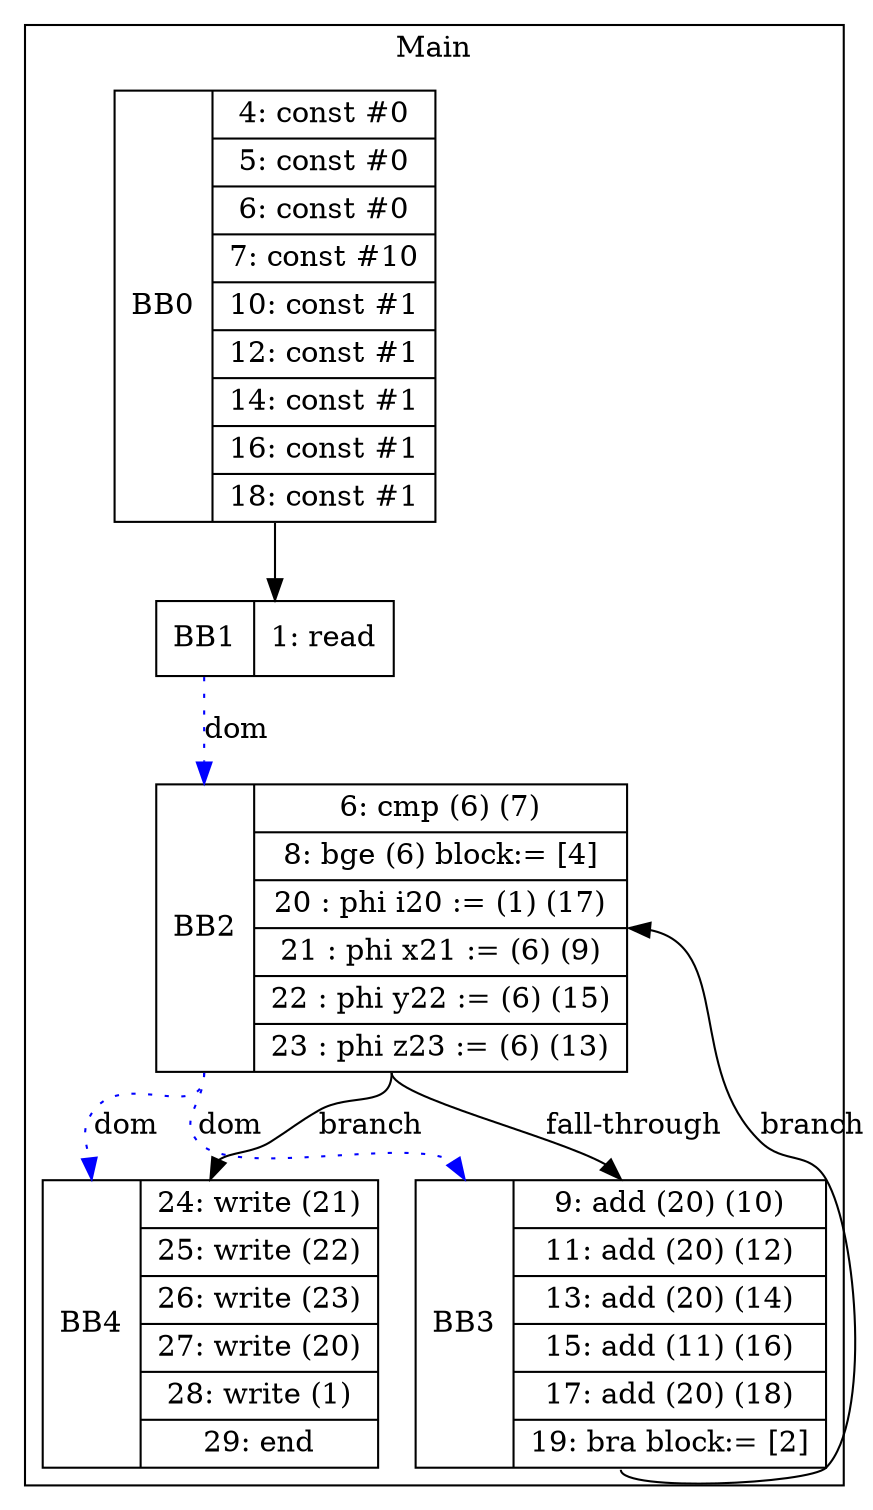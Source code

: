 digraph G {
node [shape=record];
subgraph cluster_main{
label = "Main";
BB0 [shape=record, label="<b>BB0|{4: const #0|5: const #0|6: const #0|7: const #10|10: const #1|12: const #1|14: const #1|16: const #1|18: const #1}"];
BB1 [shape=record, label="<b>BB1|{1: read}"];
BB2 [shape=record, label="<b>BB2|{6: cmp (6) (7)|8: bge (6) block:= [4]|20 : phi i20 := (1) (17)|21 : phi x21 := (6) (9)|22 : phi y22 := (6) (15)|23 : phi z23 := (6) (13)}"];
BB3 [shape=record, label="<b>BB3|{9: add (20) (10)|11: add (20) (12)|13: add (20) (14)|15: add (11) (16)|17: add (20) (18)|19: bra block:= [2]}"];
BB4 [shape=record, label="<b>BB4|{24: write (21)|25: write (22)|26: write (23)|27: write (20)|28: write (1)|29: end}"];
}
BB0:s -> BB1:n ;
BB2:b -> BB3:b [color=blue, style=dotted, label="dom"];
BB2:b -> BB4:b [color=blue, style=dotted, label="dom"];
BB1:b -> BB2:b [color=blue, style=dotted, label="dom"];
BB2:s -> BB4:n [label="branch"];
BB3:s -> BB2:e [label="branch"];
BB2:s -> BB3:n [label="fall-through"];
}
